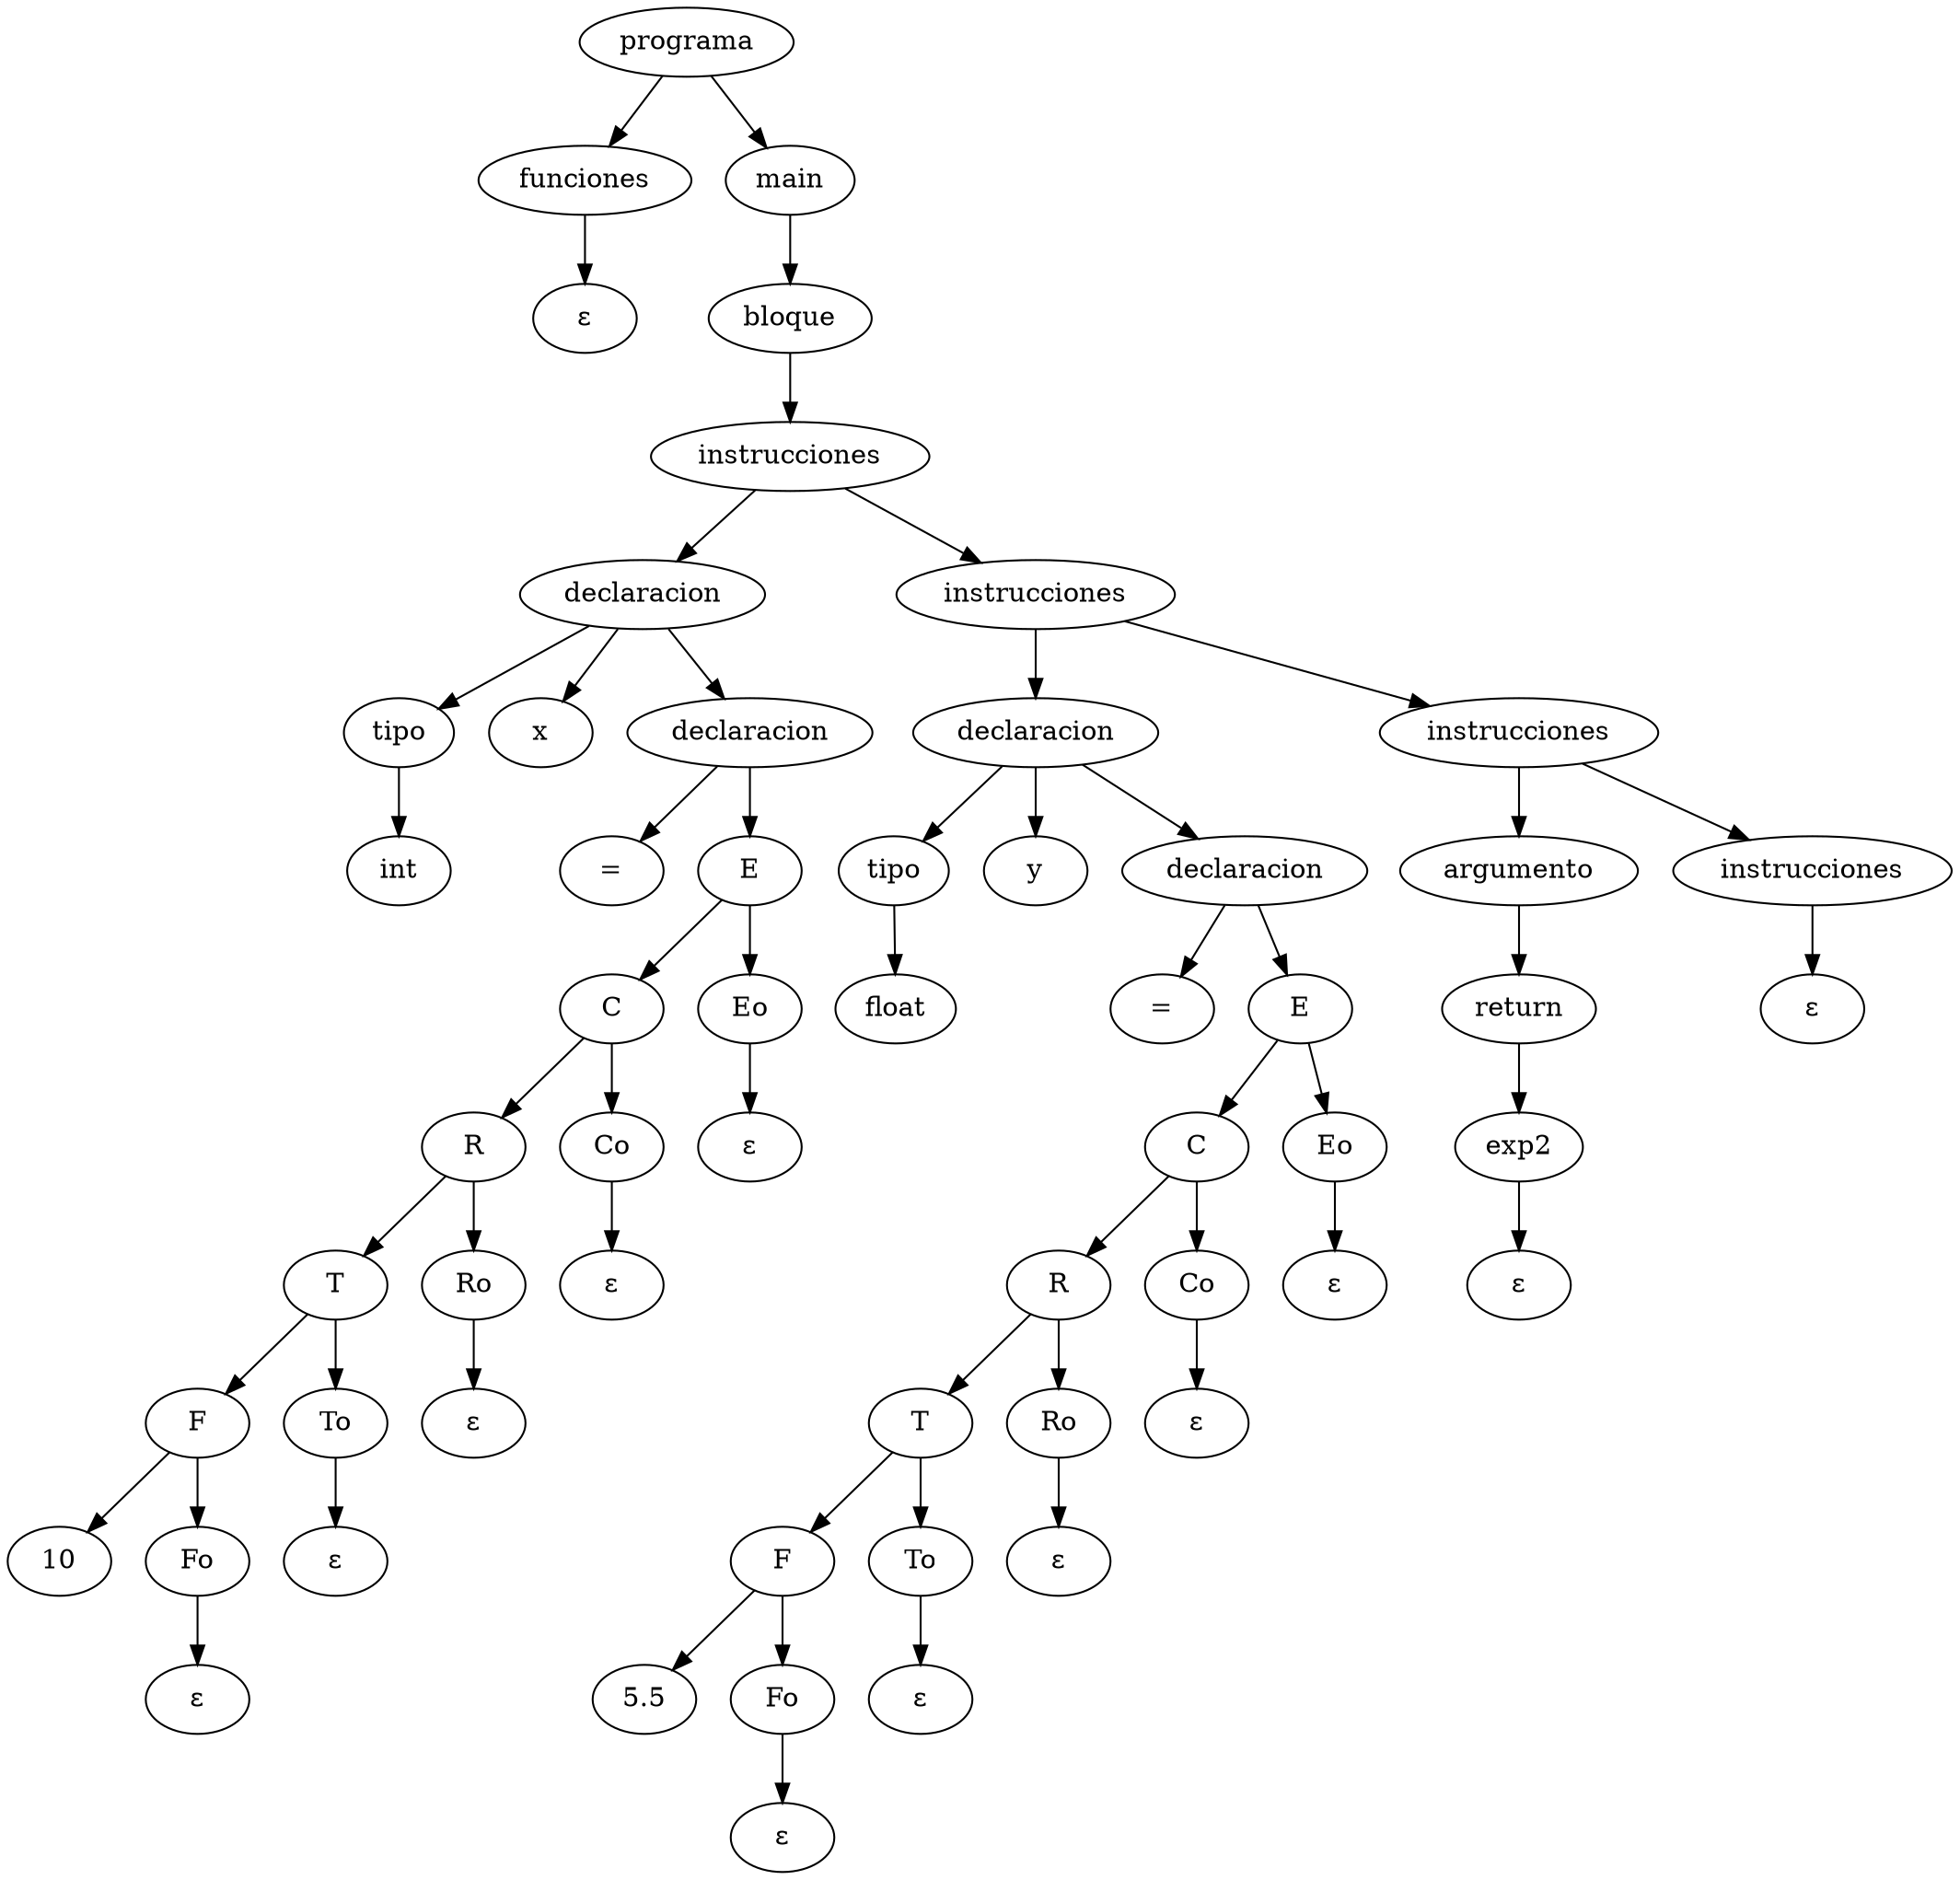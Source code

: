 digraph {
	n57 [label=programa]
	n57 -> n1
	n1 [label=funciones]
	n1 -> n0
	n0 [label="ε"]
	n57 -> n56
	n56 [label=main]
	n56 -> n55
	n55 [label=bloque]
	n55 -> n54
	n54 [label=instrucciones]
	n54 -> n23
	n23 [label=declaracion]
	n23 -> n3
	n3 [label=tipo]
	n3 -> n2
	n2 [label=int]
	n23 -> n22
	n22 [label=x]
	n23 -> n21
	n21 [label=declaracion]
	n21 -> n20
	n20 [label="="]
	n21 -> n19
	n19 [label=E]
	n19 -> n16
	n16 [label=C]
	n16 -> n13
	n13 [label=R]
	n13 -> n10
	n10 [label=T]
	n10 -> n7
	n7 [label=F]
	n7 -> n4
	n4 [label=10]
	n7 -> n6
	n6 [label=Fo]
	n6 -> n5
	n5 [label="ε"]
	n10 -> n9
	n9 [label=To]
	n9 -> n8
	n8 [label="ε"]
	n13 -> n12
	n12 [label=Ro]
	n12 -> n11
	n11 [label="ε"]
	n16 -> n15
	n15 [label=Co]
	n15 -> n14
	n14 [label="ε"]
	n19 -> n18
	n18 [label=Eo]
	n18 -> n17
	n17 [label="ε"]
	n54 -> n53
	n53 [label=instrucciones]
	n53 -> n45
	n45 [label=declaracion]
	n45 -> n25
	n25 [label=tipo]
	n25 -> n24
	n24 [label=float]
	n45 -> n44
	n44 [label=y]
	n45 -> n43
	n43 [label=declaracion]
	n43 -> n42
	n42 [label="="]
	n43 -> n41
	n41 [label=E]
	n41 -> n38
	n38 [label=C]
	n38 -> n35
	n35 [label=R]
	n35 -> n32
	n32 [label=T]
	n32 -> n29
	n29 [label=F]
	n29 -> n26
	n26 [label=5.5]
	n29 -> n28
	n28 [label=Fo]
	n28 -> n27
	n27 [label="ε"]
	n32 -> n31
	n31 [label=To]
	n31 -> n30
	n30 [label="ε"]
	n35 -> n34
	n34 [label=Ro]
	n34 -> n33
	n33 [label="ε"]
	n38 -> n37
	n37 [label=Co]
	n37 -> n36
	n36 [label="ε"]
	n41 -> n40
	n40 [label=Eo]
	n40 -> n39
	n39 [label="ε"]
	n53 -> n52
	n52 [label=instrucciones]
	n52 -> n49
	n49 [label=argumento]
	n49 -> n48
	n48 [label=return]
	n48 -> n47
	n47 [label=exp2]
	n47 -> n46
	n46 [label="ε"]
	n52 -> n51
	n51 [label=instrucciones]
	n51 -> n50
	n50 [label="ε"]
}
